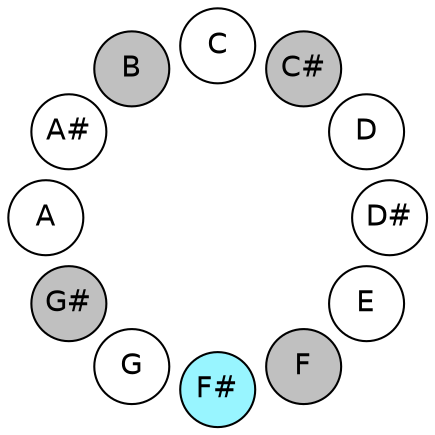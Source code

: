 
graph {

layout = circo;
mindist = .1

node [shape = circle, fontname = Helvetica, margin = 0, style = filled]
edge [style=invis]

subgraph 1 {
	"E" -- "F" -- "F#" -- "G" -- "G#" -- "A" -- "A#" -- "B" -- "C" -- "C#" -- "D" -- "D#" -- "E"
}

"C" [fillcolor = white];
"C#" [fillcolor = gray];
"D" [fillcolor = white];
"D#" [fillcolor = white];
"E" [fillcolor = white];
"F" [fillcolor = gray];
"F#" [fillcolor = cadetblue1];
"G" [fillcolor = white];
"G#" [fillcolor = gray];
"A" [fillcolor = white];
"A#" [fillcolor = white];
"B" [fillcolor = gray];
}
